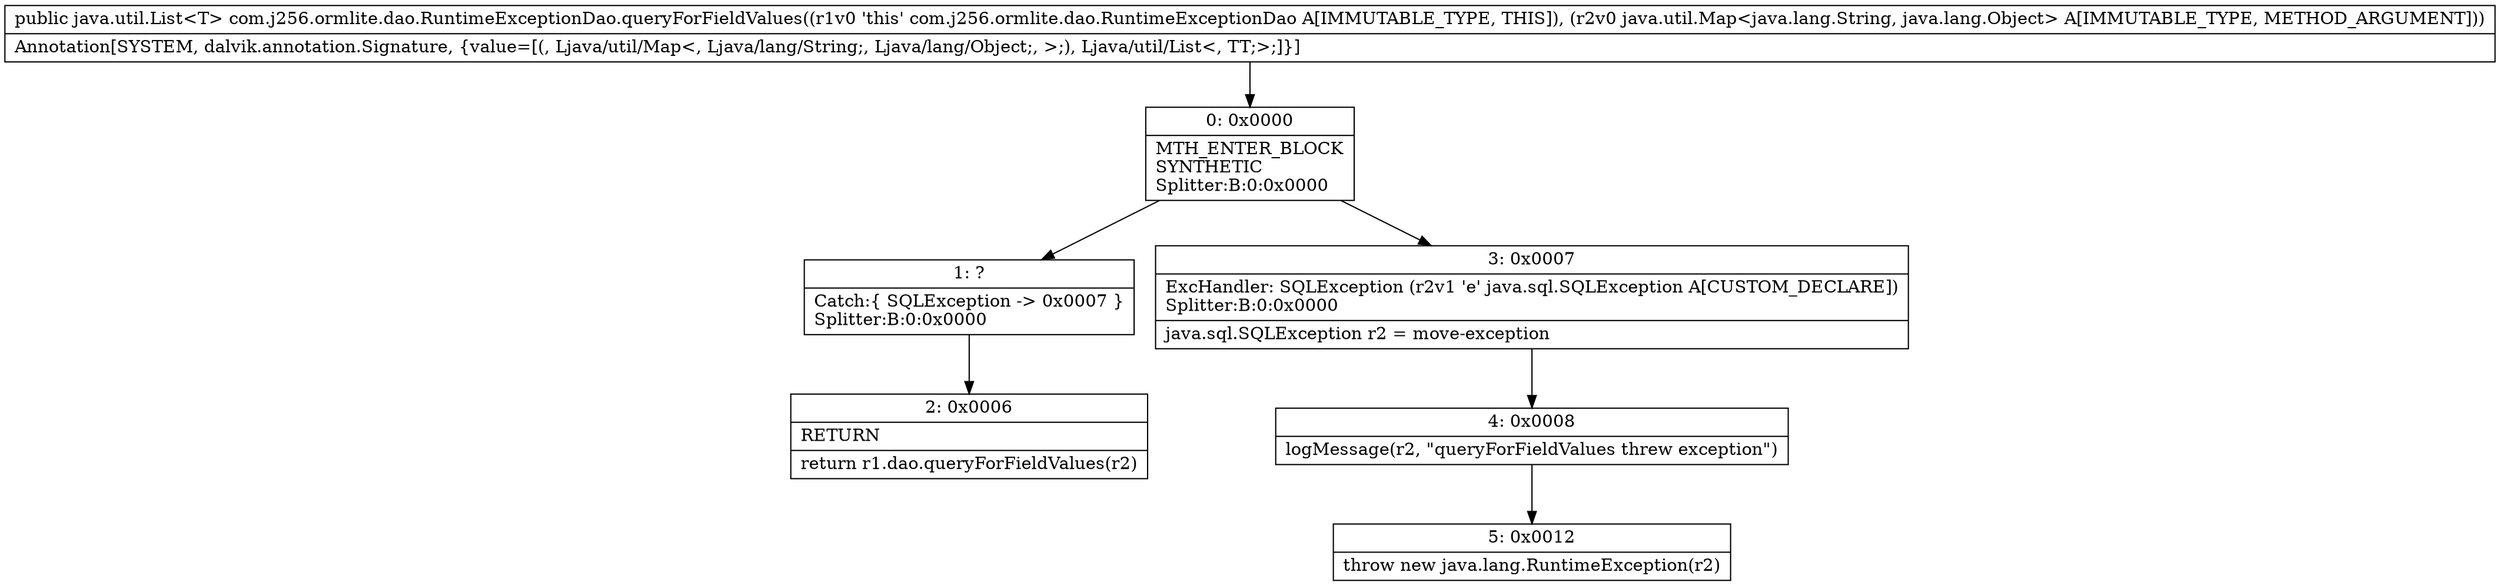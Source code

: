 digraph "CFG forcom.j256.ormlite.dao.RuntimeExceptionDao.queryForFieldValues(Ljava\/util\/Map;)Ljava\/util\/List;" {
Node_0 [shape=record,label="{0\:\ 0x0000|MTH_ENTER_BLOCK\lSYNTHETIC\lSplitter:B:0:0x0000\l}"];
Node_1 [shape=record,label="{1\:\ ?|Catch:\{ SQLException \-\> 0x0007 \}\lSplitter:B:0:0x0000\l}"];
Node_2 [shape=record,label="{2\:\ 0x0006|RETURN\l|return r1.dao.queryForFieldValues(r2)\l}"];
Node_3 [shape=record,label="{3\:\ 0x0007|ExcHandler: SQLException (r2v1 'e' java.sql.SQLException A[CUSTOM_DECLARE])\lSplitter:B:0:0x0000\l|java.sql.SQLException r2 = move\-exception\l}"];
Node_4 [shape=record,label="{4\:\ 0x0008|logMessage(r2, \"queryForFieldValues threw exception\")\l}"];
Node_5 [shape=record,label="{5\:\ 0x0012|throw new java.lang.RuntimeException(r2)\l}"];
MethodNode[shape=record,label="{public java.util.List\<T\> com.j256.ormlite.dao.RuntimeExceptionDao.queryForFieldValues((r1v0 'this' com.j256.ormlite.dao.RuntimeExceptionDao A[IMMUTABLE_TYPE, THIS]), (r2v0 java.util.Map\<java.lang.String, java.lang.Object\> A[IMMUTABLE_TYPE, METHOD_ARGUMENT]))  | Annotation[SYSTEM, dalvik.annotation.Signature, \{value=[(, Ljava\/util\/Map\<, Ljava\/lang\/String;, Ljava\/lang\/Object;, \>;), Ljava\/util\/List\<, TT;\>;]\}]\l}"];
MethodNode -> Node_0;
Node_0 -> Node_1;
Node_0 -> Node_3;
Node_1 -> Node_2;
Node_3 -> Node_4;
Node_4 -> Node_5;
}

